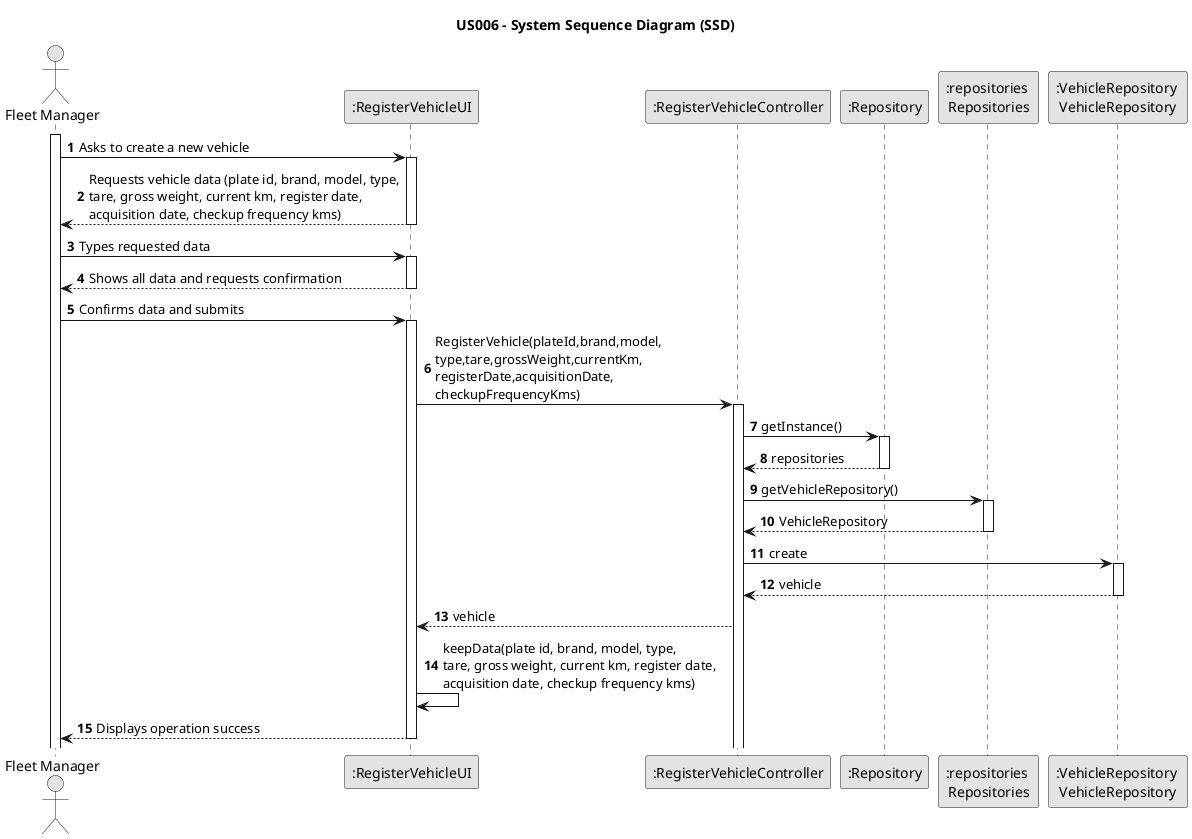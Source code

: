 @startuml
skinparam monochrome true
skinparam packageStyle rectangle
skinparam shadowing false

title US006 - System Sequence Diagram (SSD)

autonumber

actor "Fleet Manager" as Employee
participant ":RegisterVehicleUI" as System
participant ":RegisterVehicleController" as CTRL
participant ":Repository" as REP
participant ":repositories \nRepositories" as REPS
participant ":VehicleRepository \nVehicleRepository" as VR

activate Employee

    Employee -> System : Asks to create a new vehicle
    activate System

System --> Employee : Requests vehicle data (plate id, brand, model, type,\ntare, gross weight, current km, register date,\nacquisition date, checkup frequency kms)
    deactivate System


    Employee -> System : Types requested data
    activate System

        System --> Employee : Shows all data and requests confirmation
    deactivate System

    Employee -> System : Confirms data and submits
    activate System
        System->CTRL :RegisterVehicle(plateId,brand,model,\ntype,tare,grossWeight,currentKm,\nregisterDate,acquisitionDate,\ncheckupFrequencyKms)
        activate CTRL

            CTRL->REP: getInstance()

            activate REP

            REP-->CTRL: repositories

            deactivate REP

            CTRL->REPS: getVehicleRepository()

            activate REPS

            REPS-->CTRL: VehicleRepository

            deactivate REPS

            CTRL->VR: create

            activate VR

            VR-->CTRL: vehicle

            deactivate VR

            CTRL-->System: vehicle

            System->System: keepData(plate id, brand, model, type,\ntare, gross weight, current km, register date,\nacquisition date, checkup frequency kms)

        System --> Employee : Displays operation success
    deactivate System




@enduml